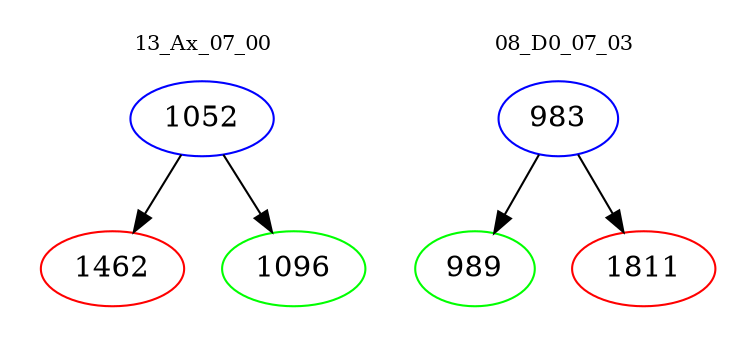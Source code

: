 digraph{
subgraph cluster_0 {
color = white
label = "13_Ax_07_00";
fontsize=10;
T0_1052 [label="1052", color="blue"]
T0_1052 -> T0_1462 [color="black"]
T0_1462 [label="1462", color="red"]
T0_1052 -> T0_1096 [color="black"]
T0_1096 [label="1096", color="green"]
}
subgraph cluster_1 {
color = white
label = "08_D0_07_03";
fontsize=10;
T1_983 [label="983", color="blue"]
T1_983 -> T1_989 [color="black"]
T1_989 [label="989", color="green"]
T1_983 -> T1_1811 [color="black"]
T1_1811 [label="1811", color="red"]
}
}
